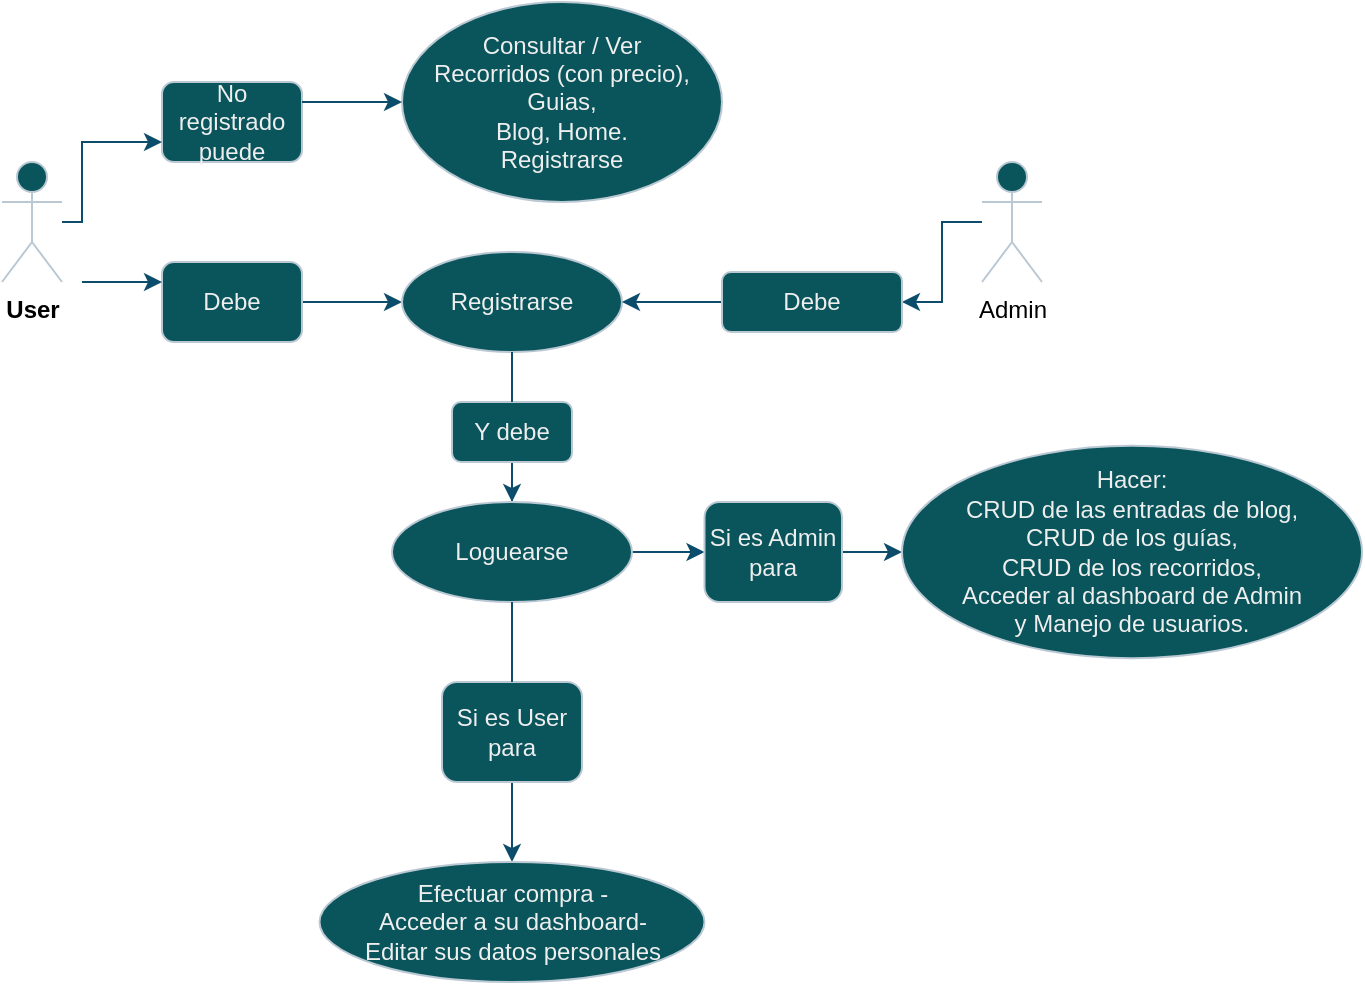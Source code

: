 <mxfile version="21.2.1" type="device">
  <diagram id="C5RBs43oDa-KdzZeNtuy" name="Page-1">
    <mxGraphModel dx="1884" dy="884" grid="1" gridSize="10" guides="1" tooltips="1" connect="1" arrows="1" fold="1" page="1" pageScale="1" pageWidth="827" pageHeight="1169" math="0" shadow="0">
      <root>
        <mxCell id="WIyWlLk6GJQsqaUBKTNV-0" />
        <mxCell id="WIyWlLk6GJQsqaUBKTNV-1" parent="WIyWlLk6GJQsqaUBKTNV-0" />
        <mxCell id="WIyWlLk6GJQsqaUBKTNV-3" value="No registrado puede" style="rounded=1;whiteSpace=wrap;html=1;fontSize=12;glass=0;strokeWidth=1;shadow=0;labelBackgroundColor=none;fillColor=#09555B;strokeColor=#BAC8D3;fontColor=#EEEEEE;" parent="WIyWlLk6GJQsqaUBKTNV-1" vertex="1">
          <mxGeometry x="160" y="80" width="70" height="40" as="geometry" />
        </mxCell>
        <mxCell id="CSovp1OPJfxr_cRYm4EA-14" value="" style="edgeStyle=orthogonalEdgeStyle;rounded=0;orthogonalLoop=1;jettySize=auto;html=1;labelBackgroundColor=none;strokeColor=#0B4D6A;fontColor=default;" edge="1" parent="WIyWlLk6GJQsqaUBKTNV-1" source="WIyWlLk6GJQsqaUBKTNV-12" target="CSovp1OPJfxr_cRYm4EA-13">
          <mxGeometry relative="1" as="geometry" />
        </mxCell>
        <mxCell id="WIyWlLk6GJQsqaUBKTNV-12" value="Debe" style="rounded=1;whiteSpace=wrap;html=1;fontSize=12;glass=0;strokeWidth=1;shadow=0;labelBackgroundColor=none;fillColor=#09555B;strokeColor=#BAC8D3;fontColor=#EEEEEE;" parent="WIyWlLk6GJQsqaUBKTNV-1" vertex="1">
          <mxGeometry x="160" y="170" width="70" height="40" as="geometry" />
        </mxCell>
        <mxCell id="CSovp1OPJfxr_cRYm4EA-7" value="" style="edgeStyle=orthogonalEdgeStyle;rounded=0;orthogonalLoop=1;jettySize=auto;html=1;labelBackgroundColor=none;strokeColor=#0B4D6A;fontColor=default;" edge="1" parent="WIyWlLk6GJQsqaUBKTNV-1" target="WIyWlLk6GJQsqaUBKTNV-12">
          <mxGeometry relative="1" as="geometry">
            <mxPoint x="120" y="180" as="sourcePoint" />
            <Array as="points">
              <mxPoint x="130" y="180" />
              <mxPoint x="130" y="180" />
            </Array>
          </mxGeometry>
        </mxCell>
        <mxCell id="CSovp1OPJfxr_cRYm4EA-8" value="" style="edgeStyle=orthogonalEdgeStyle;rounded=0;orthogonalLoop=1;jettySize=auto;html=1;labelBackgroundColor=none;strokeColor=#0B4D6A;fontColor=default;" edge="1" parent="WIyWlLk6GJQsqaUBKTNV-1" source="CSovp1OPJfxr_cRYm4EA-0">
          <mxGeometry relative="1" as="geometry">
            <mxPoint x="160" y="110" as="targetPoint" />
            <Array as="points">
              <mxPoint x="120" y="150" />
              <mxPoint x="120" y="110" />
            </Array>
          </mxGeometry>
        </mxCell>
        <mxCell id="CSovp1OPJfxr_cRYm4EA-0" value="User" style="shape=umlActor;verticalLabelPosition=bottom;verticalAlign=top;html=1;outlineConnect=0;labelBackgroundColor=none;fillColor=#09555B;strokeColor=#BAC8D3;fontColor=#000000;fontStyle=1" vertex="1" parent="WIyWlLk6GJQsqaUBKTNV-1">
          <mxGeometry x="80" y="120" width="30" height="60" as="geometry" />
        </mxCell>
        <mxCell id="CSovp1OPJfxr_cRYm4EA-2" value="Consultar / Ver&lt;br&gt;Recorridos (con precio), Guias,&lt;br&gt;Blog, Home.&lt;br&gt;Registrarse" style="ellipse;whiteSpace=wrap;html=1;labelBackgroundColor=none;fillColor=#09555B;strokeColor=#BAC8D3;fontColor=#EEEEEE;" vertex="1" parent="WIyWlLk6GJQsqaUBKTNV-1">
          <mxGeometry x="280" y="40" width="160" height="100" as="geometry" />
        </mxCell>
        <mxCell id="CSovp1OPJfxr_cRYm4EA-11" value="" style="endArrow=classic;html=1;rounded=0;exitX=1;exitY=0.25;exitDx=0;exitDy=0;labelBackgroundColor=none;strokeColor=#0B4D6A;fontColor=default;" edge="1" parent="WIyWlLk6GJQsqaUBKTNV-1" source="WIyWlLk6GJQsqaUBKTNV-3">
          <mxGeometry width="50" height="50" relative="1" as="geometry">
            <mxPoint x="270" y="130" as="sourcePoint" />
            <mxPoint x="280" y="90" as="targetPoint" />
          </mxGeometry>
        </mxCell>
        <mxCell id="CSovp1OPJfxr_cRYm4EA-13" value="Registrarse" style="ellipse;whiteSpace=wrap;html=1;labelBackgroundColor=none;fillColor=#09555B;strokeColor=#BAC8D3;fontColor=#EEEEEE;" vertex="1" parent="WIyWlLk6GJQsqaUBKTNV-1">
          <mxGeometry x="280" y="165" width="110" height="50" as="geometry" />
        </mxCell>
        <mxCell id="CSovp1OPJfxr_cRYm4EA-18" value="" style="edgeStyle=orthogonalEdgeStyle;rounded=0;orthogonalLoop=1;jettySize=auto;html=1;labelBackgroundColor=none;strokeColor=#0B4D6A;fontColor=default;" edge="1" parent="WIyWlLk6GJQsqaUBKTNV-1" source="CSovp1OPJfxr_cRYm4EA-15" target="CSovp1OPJfxr_cRYm4EA-16">
          <mxGeometry relative="1" as="geometry" />
        </mxCell>
        <mxCell id="CSovp1OPJfxr_cRYm4EA-32" value="" style="edgeStyle=orthogonalEdgeStyle;rounded=0;orthogonalLoop=1;jettySize=auto;html=1;exitX=1;exitY=0.5;exitDx=0;exitDy=0;labelBackgroundColor=none;strokeColor=#0B4D6A;fontColor=default;" edge="1" parent="WIyWlLk6GJQsqaUBKTNV-1" source="CSovp1OPJfxr_cRYm4EA-24" target="CSovp1OPJfxr_cRYm4EA-31">
          <mxGeometry relative="1" as="geometry">
            <mxPoint x="585" y="210" as="sourcePoint" />
          </mxGeometry>
        </mxCell>
        <mxCell id="CSovp1OPJfxr_cRYm4EA-15" value="Admin" style="shape=umlActor;verticalLabelPosition=bottom;verticalAlign=top;html=1;outlineConnect=0;labelBackgroundColor=none;fillColor=#09555B;strokeColor=#BAC8D3;fontColor=#000000;" vertex="1" parent="WIyWlLk6GJQsqaUBKTNV-1">
          <mxGeometry x="570" y="120" width="30" height="60" as="geometry" />
        </mxCell>
        <mxCell id="CSovp1OPJfxr_cRYm4EA-17" value="" style="edgeStyle=orthogonalEdgeStyle;rounded=0;orthogonalLoop=1;jettySize=auto;html=1;labelBackgroundColor=none;strokeColor=#0B4D6A;fontColor=default;" edge="1" parent="WIyWlLk6GJQsqaUBKTNV-1" source="CSovp1OPJfxr_cRYm4EA-16" target="CSovp1OPJfxr_cRYm4EA-13">
          <mxGeometry relative="1" as="geometry" />
        </mxCell>
        <mxCell id="CSovp1OPJfxr_cRYm4EA-16" value="Debe" style="rounded=1;whiteSpace=wrap;html=1;labelBackgroundColor=none;fillColor=#09555B;strokeColor=#BAC8D3;fontColor=#EEEEEE;" vertex="1" parent="WIyWlLk6GJQsqaUBKTNV-1">
          <mxGeometry x="440" y="175" width="90" height="30" as="geometry" />
        </mxCell>
        <mxCell id="CSovp1OPJfxr_cRYm4EA-25" value="" style="edgeStyle=orthogonalEdgeStyle;rounded=0;orthogonalLoop=1;jettySize=auto;html=1;labelBackgroundColor=none;strokeColor=#0B4D6A;fontColor=default;" edge="1" parent="WIyWlLk6GJQsqaUBKTNV-1" source="CSovp1OPJfxr_cRYm4EA-21" target="CSovp1OPJfxr_cRYm4EA-24">
          <mxGeometry relative="1" as="geometry" />
        </mxCell>
        <mxCell id="CSovp1OPJfxr_cRYm4EA-21" value="Y debe" style="rounded=1;whiteSpace=wrap;html=1;labelBackgroundColor=none;fillColor=#09555B;strokeColor=#BAC8D3;fontColor=#EEEEEE;" vertex="1" parent="WIyWlLk6GJQsqaUBKTNV-1">
          <mxGeometry x="305" y="240" width="60" height="30" as="geometry" />
        </mxCell>
        <mxCell id="CSovp1OPJfxr_cRYm4EA-23" value="" style="endArrow=none;html=1;rounded=0;exitX=0.5;exitY=1;exitDx=0;exitDy=0;entryX=0.5;entryY=0;entryDx=0;entryDy=0;labelBackgroundColor=none;strokeColor=#0B4D6A;fontColor=default;" edge="1" parent="WIyWlLk6GJQsqaUBKTNV-1" source="CSovp1OPJfxr_cRYm4EA-13" target="CSovp1OPJfxr_cRYm4EA-21">
          <mxGeometry width="50" height="50" relative="1" as="geometry">
            <mxPoint x="250" y="120" as="sourcePoint" />
            <mxPoint x="300" y="70" as="targetPoint" />
          </mxGeometry>
        </mxCell>
        <mxCell id="CSovp1OPJfxr_cRYm4EA-24" value="Loguearse" style="ellipse;whiteSpace=wrap;html=1;labelBackgroundColor=none;fillColor=#09555B;strokeColor=#BAC8D3;fontColor=#EEEEEE;" vertex="1" parent="WIyWlLk6GJQsqaUBKTNV-1">
          <mxGeometry x="275" y="290" width="120" height="50" as="geometry" />
        </mxCell>
        <mxCell id="CSovp1OPJfxr_cRYm4EA-29" value="" style="edgeStyle=orthogonalEdgeStyle;rounded=0;orthogonalLoop=1;jettySize=auto;html=1;labelBackgroundColor=none;strokeColor=#0B4D6A;fontColor=default;" edge="1" parent="WIyWlLk6GJQsqaUBKTNV-1" source="CSovp1OPJfxr_cRYm4EA-26" target="CSovp1OPJfxr_cRYm4EA-28">
          <mxGeometry relative="1" as="geometry" />
        </mxCell>
        <mxCell id="CSovp1OPJfxr_cRYm4EA-26" value="Si es User&lt;br&gt;para" style="rounded=1;whiteSpace=wrap;html=1;labelBackgroundColor=none;fillColor=#09555B;strokeColor=#BAC8D3;fontColor=#EEEEEE;" vertex="1" parent="WIyWlLk6GJQsqaUBKTNV-1">
          <mxGeometry x="300" y="380" width="70" height="50" as="geometry" />
        </mxCell>
        <mxCell id="CSovp1OPJfxr_cRYm4EA-27" value="" style="endArrow=none;html=1;rounded=0;entryX=0.5;entryY=1;entryDx=0;entryDy=0;labelBackgroundColor=none;strokeColor=#0B4D6A;fontColor=default;" edge="1" parent="WIyWlLk6GJQsqaUBKTNV-1" source="CSovp1OPJfxr_cRYm4EA-26" target="CSovp1OPJfxr_cRYm4EA-24">
          <mxGeometry width="50" height="50" relative="1" as="geometry">
            <mxPoint x="250" y="320" as="sourcePoint" />
            <mxPoint x="300" y="270" as="targetPoint" />
          </mxGeometry>
        </mxCell>
        <mxCell id="CSovp1OPJfxr_cRYm4EA-28" value="Efectuar compra -&lt;br&gt;Acceder a su dashboard-&lt;br&gt;Editar sus datos personales" style="ellipse;whiteSpace=wrap;html=1;labelBackgroundColor=none;fillColor=#09555B;strokeColor=#BAC8D3;fontColor=#EEEEEE;" vertex="1" parent="WIyWlLk6GJQsqaUBKTNV-1">
          <mxGeometry x="238.75" y="470" width="192.5" height="60" as="geometry" />
        </mxCell>
        <mxCell id="CSovp1OPJfxr_cRYm4EA-34" value="" style="edgeStyle=orthogonalEdgeStyle;rounded=0;orthogonalLoop=1;jettySize=auto;html=1;labelBackgroundColor=none;strokeColor=#0B4D6A;fontColor=default;" edge="1" parent="WIyWlLk6GJQsqaUBKTNV-1" source="CSovp1OPJfxr_cRYm4EA-31">
          <mxGeometry relative="1" as="geometry">
            <mxPoint x="530.0" y="315" as="targetPoint" />
          </mxGeometry>
        </mxCell>
        <mxCell id="CSovp1OPJfxr_cRYm4EA-31" value="Si es Admin&lt;br&gt;para" style="rounded=1;whiteSpace=wrap;html=1;labelBackgroundColor=none;fillColor=#09555B;strokeColor=#BAC8D3;fontColor=#EEEEEE;" vertex="1" parent="WIyWlLk6GJQsqaUBKTNV-1">
          <mxGeometry x="431.25" y="290" width="68.75" height="50" as="geometry" />
        </mxCell>
        <mxCell id="CSovp1OPJfxr_cRYm4EA-33" value="Hacer:&lt;br&gt;CRUD de las entradas de blog,&lt;br&gt;CRUD de los guías,&lt;br&gt;CRUD de los recorridos,&lt;br&gt;Acceder al dashboard de Admin &lt;br&gt;y Manejo de usuarios." style="ellipse;whiteSpace=wrap;html=1;labelBackgroundColor=none;fillColor=#09555B;strokeColor=#BAC8D3;fontColor=#EEEEEE;" vertex="1" parent="WIyWlLk6GJQsqaUBKTNV-1">
          <mxGeometry x="530" y="261.87" width="230" height="106.25" as="geometry" />
        </mxCell>
      </root>
    </mxGraphModel>
  </diagram>
</mxfile>

